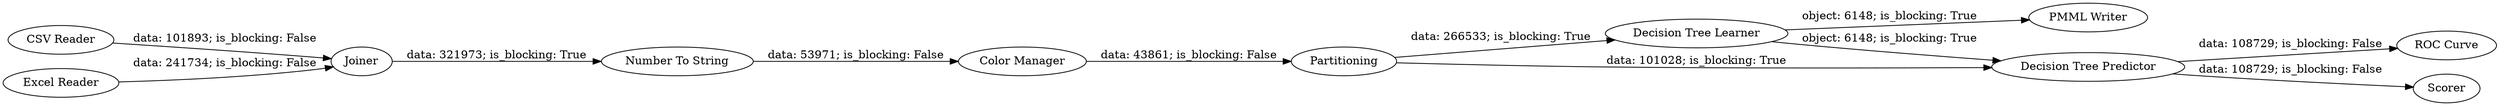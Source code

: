 digraph {
	"8534184783005766944_67" [label="Color Manager"]
	"8534184783005766944_101" [label="Decision Tree Learner"]
	"8534184783005766944_115" [label="CSV Reader"]
	"8534184783005766944_65" [label="Decision Tree Predictor"]
	"8534184783005766944_61" [label=Partitioning]
	"8534184783005766944_102" [label="ROC Curve"]
	"8534184783005766944_113" [label=Joiner]
	"8534184783005766944_114" [label="Excel Reader"]
	"8534184783005766944_107" [label=Scorer]
	"8534184783005766944_105" [label="Number To String"]
	"8534184783005766944_116" [label="PMML Writer"]
	"8534184783005766944_114" -> "8534184783005766944_113" [label="data: 241734; is_blocking: False"]
	"8534184783005766944_113" -> "8534184783005766944_105" [label="data: 321973; is_blocking: True"]
	"8534184783005766944_105" -> "8534184783005766944_67" [label="data: 53971; is_blocking: False"]
	"8534184783005766944_67" -> "8534184783005766944_61" [label="data: 43861; is_blocking: False"]
	"8534184783005766944_101" -> "8534184783005766944_116" [label="object: 6148; is_blocking: True"]
	"8534184783005766944_65" -> "8534184783005766944_102" [label="data: 108729; is_blocking: False"]
	"8534184783005766944_61" -> "8534184783005766944_65" [label="data: 101028; is_blocking: True"]
	"8534184783005766944_65" -> "8534184783005766944_107" [label="data: 108729; is_blocking: False"]
	"8534184783005766944_115" -> "8534184783005766944_113" [label="data: 101893; is_blocking: False"]
	"8534184783005766944_61" -> "8534184783005766944_101" [label="data: 266533; is_blocking: True"]
	"8534184783005766944_101" -> "8534184783005766944_65" [label="object: 6148; is_blocking: True"]
	rankdir=LR
}
